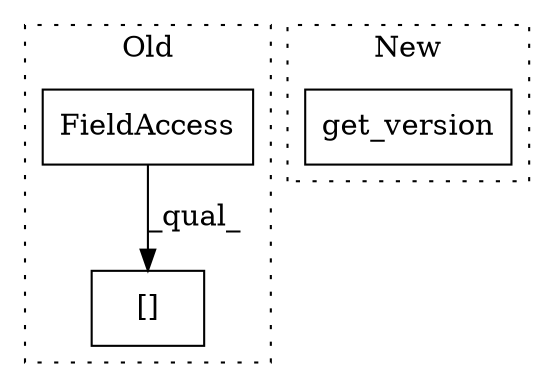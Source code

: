 digraph G {
subgraph cluster0 {
1 [label="[]" a="2" s="1921,1940" l="6,1" shape="box"];
3 [label="FieldAccess" a="22" s="1921" l="5" shape="box"];
label = "Old";
style="dotted";
}
subgraph cluster1 {
2 [label="get_version" a="32" s="1816" l="13" shape="box"];
label = "New";
style="dotted";
}
3 -> 1 [label="_qual_"];
}